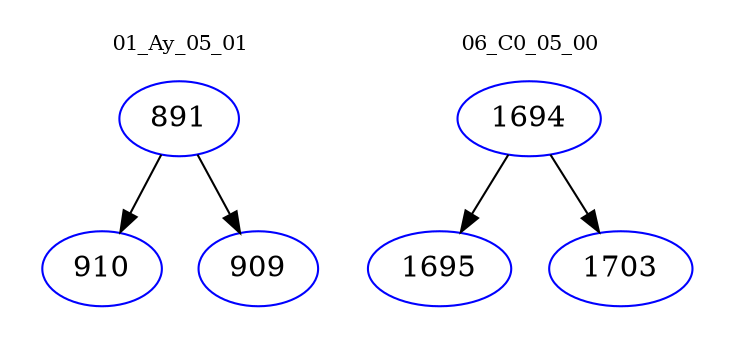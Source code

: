 digraph{
subgraph cluster_0 {
color = white
label = "01_Ay_05_01";
fontsize=10;
T0_891 [label="891", color="blue"]
T0_891 -> T0_910 [color="black"]
T0_910 [label="910", color="blue"]
T0_891 -> T0_909 [color="black"]
T0_909 [label="909", color="blue"]
}
subgraph cluster_1 {
color = white
label = "06_C0_05_00";
fontsize=10;
T1_1694 [label="1694", color="blue"]
T1_1694 -> T1_1695 [color="black"]
T1_1695 [label="1695", color="blue"]
T1_1694 -> T1_1703 [color="black"]
T1_1703 [label="1703", color="blue"]
}
}
